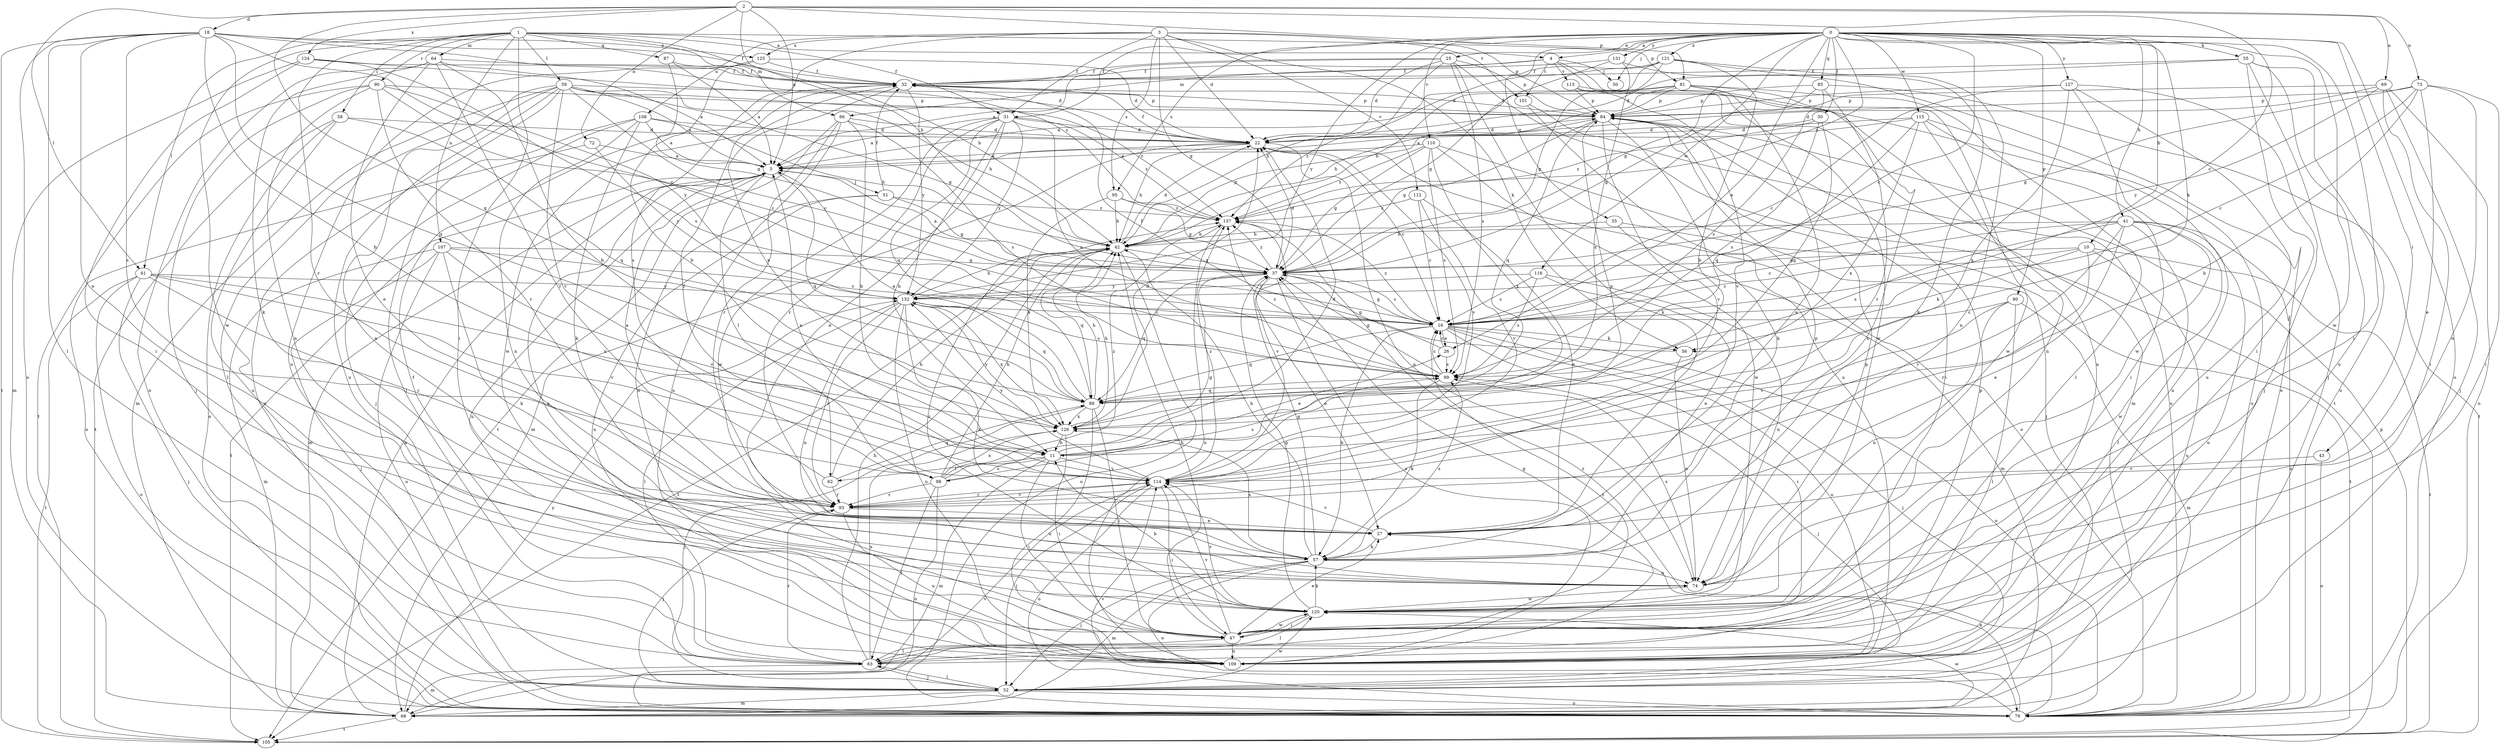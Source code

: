 strict digraph  {
0;
1;
2;
3;
4;
5;
10;
11;
16;
18;
22;
25;
26;
27;
30;
31;
32;
35;
37;
41;
42;
43;
47;
50;
51;
52;
55;
56;
57;
58;
59;
61;
62;
63;
64;
66;
68;
69;
72;
73;
74;
79;
80;
81;
84;
85;
87;
88;
90;
93;
95;
98;
99;
101;
105;
107;
108;
109;
110;
112;
113;
114;
115;
116;
120;
121;
124;
125;
126;
127;
131;
132;
137;
0 -> 4  [label=a];
0 -> 10  [label=b];
0 -> 16  [label=c];
0 -> 25  [label=e];
0 -> 26  [label=e];
0 -> 30  [label=f];
0 -> 31  [label=f];
0 -> 35  [label=g];
0 -> 37  [label=g];
0 -> 41  [label=h];
0 -> 43  [label=i];
0 -> 47  [label=i];
0 -> 50  [label=j];
0 -> 55  [label=k];
0 -> 56  [label=k];
0 -> 79  [label=o];
0 -> 80  [label=p];
0 -> 85  [label=q];
0 -> 95  [label=s];
0 -> 110  [label=v];
0 -> 115  [label=w];
0 -> 116  [label=w];
0 -> 120  [label=w];
0 -> 121  [label=x];
0 -> 127  [label=y];
0 -> 131  [label=y];
0 -> 132  [label=y];
0 -> 137  [label=z];
1 -> 4  [label=a];
1 -> 31  [label=f];
1 -> 42  [label=h];
1 -> 47  [label=i];
1 -> 58  [label=l];
1 -> 59  [label=l];
1 -> 61  [label=l];
1 -> 64  [label=m];
1 -> 66  [label=m];
1 -> 81  [label=p];
1 -> 87  [label=q];
1 -> 90  [label=r];
1 -> 93  [label=r];
1 -> 107  [label=u];
1 -> 120  [label=w];
2 -> 5  [label=a];
2 -> 16  [label=c];
2 -> 18  [label=d];
2 -> 42  [label=h];
2 -> 61  [label=l];
2 -> 69  [label=n];
2 -> 72  [label=n];
2 -> 73  [label=n];
2 -> 81  [label=p];
2 -> 88  [label=q];
2 -> 124  [label=x];
3 -> 22  [label=d];
3 -> 31  [label=f];
3 -> 37  [label=g];
3 -> 56  [label=k];
3 -> 84  [label=p];
3 -> 95  [label=s];
3 -> 98  [label=s];
3 -> 101  [label=t];
3 -> 108  [label=u];
3 -> 112  [label=v];
3 -> 125  [label=x];
4 -> 32  [label=f];
4 -> 50  [label=j];
4 -> 66  [label=m];
4 -> 101  [label=t];
4 -> 109  [label=u];
4 -> 113  [label=v];
4 -> 120  [label=w];
5 -> 51  [label=j];
5 -> 62  [label=l];
5 -> 68  [label=m];
5 -> 88  [label=q];
5 -> 105  [label=t];
5 -> 109  [label=u];
10 -> 16  [label=c];
10 -> 37  [label=g];
10 -> 56  [label=k];
10 -> 93  [label=r];
10 -> 105  [label=t];
10 -> 109  [label=u];
11 -> 22  [label=d];
11 -> 26  [label=e];
11 -> 47  [label=i];
11 -> 62  [label=l];
11 -> 68  [label=m];
11 -> 84  [label=p];
11 -> 98  [label=s];
11 -> 114  [label=v];
16 -> 26  [label=e];
16 -> 37  [label=g];
16 -> 47  [label=i];
16 -> 52  [label=j];
16 -> 56  [label=k];
16 -> 57  [label=k];
16 -> 79  [label=o];
16 -> 88  [label=q];
16 -> 109  [label=u];
16 -> 137  [label=z];
18 -> 11  [label=b];
18 -> 16  [label=c];
18 -> 27  [label=e];
18 -> 32  [label=f];
18 -> 63  [label=l];
18 -> 79  [label=o];
18 -> 98  [label=s];
18 -> 105  [label=t];
18 -> 125  [label=x];
18 -> 126  [label=x];
18 -> 137  [label=z];
22 -> 5  [label=a];
22 -> 16  [label=c];
22 -> 32  [label=f];
22 -> 42  [label=h];
22 -> 68  [label=m];
22 -> 74  [label=n];
22 -> 79  [label=o];
22 -> 114  [label=v];
25 -> 5  [label=a];
25 -> 22  [label=d];
25 -> 32  [label=f];
25 -> 42  [label=h];
25 -> 57  [label=k];
25 -> 84  [label=p];
25 -> 99  [label=s];
25 -> 105  [label=t];
26 -> 16  [label=c];
26 -> 37  [label=g];
26 -> 99  [label=s];
27 -> 57  [label=k];
27 -> 114  [label=v];
30 -> 22  [label=d];
30 -> 88  [label=q];
30 -> 99  [label=s];
30 -> 137  [label=z];
31 -> 5  [label=a];
31 -> 11  [label=b];
31 -> 22  [label=d];
31 -> 27  [label=e];
31 -> 88  [label=q];
31 -> 93  [label=r];
31 -> 99  [label=s];
31 -> 120  [label=w];
31 -> 132  [label=y];
31 -> 137  [label=z];
32 -> 84  [label=p];
32 -> 120  [label=w];
32 -> 126  [label=x];
32 -> 132  [label=y];
35 -> 42  [label=h];
35 -> 68  [label=m];
35 -> 105  [label=t];
37 -> 5  [label=a];
37 -> 16  [label=c];
37 -> 22  [label=d];
37 -> 27  [label=e];
37 -> 88  [label=q];
37 -> 109  [label=u];
37 -> 132  [label=y];
37 -> 137  [label=z];
41 -> 16  [label=c];
41 -> 27  [label=e];
41 -> 42  [label=h];
41 -> 63  [label=l];
41 -> 79  [label=o];
41 -> 93  [label=r];
41 -> 99  [label=s];
41 -> 109  [label=u];
41 -> 120  [label=w];
42 -> 22  [label=d];
42 -> 37  [label=g];
42 -> 79  [label=o];
42 -> 84  [label=p];
42 -> 88  [label=q];
42 -> 105  [label=t];
43 -> 79  [label=o];
43 -> 114  [label=v];
47 -> 5  [label=a];
47 -> 27  [label=e];
47 -> 42  [label=h];
47 -> 63  [label=l];
47 -> 109  [label=u];
47 -> 114  [label=v];
47 -> 120  [label=w];
51 -> 32  [label=f];
51 -> 37  [label=g];
51 -> 74  [label=n];
51 -> 109  [label=u];
51 -> 137  [label=z];
52 -> 63  [label=l];
52 -> 68  [label=m];
52 -> 79  [label=o];
52 -> 120  [label=w];
55 -> 22  [label=d];
55 -> 32  [label=f];
55 -> 47  [label=i];
55 -> 52  [label=j];
55 -> 79  [label=o];
55 -> 109  [label=u];
56 -> 32  [label=f];
56 -> 74  [label=n];
57 -> 37  [label=g];
57 -> 42  [label=h];
57 -> 52  [label=j];
57 -> 68  [label=m];
57 -> 74  [label=n];
57 -> 79  [label=o];
57 -> 84  [label=p];
57 -> 99  [label=s];
57 -> 126  [label=x];
58 -> 22  [label=d];
58 -> 79  [label=o];
58 -> 88  [label=q];
58 -> 105  [label=t];
58 -> 109  [label=u];
59 -> 5  [label=a];
59 -> 16  [label=c];
59 -> 37  [label=g];
59 -> 42  [label=h];
59 -> 63  [label=l];
59 -> 68  [label=m];
59 -> 74  [label=n];
59 -> 79  [label=o];
59 -> 84  [label=p];
59 -> 109  [label=u];
59 -> 114  [label=v];
59 -> 137  [label=z];
61 -> 52  [label=j];
61 -> 79  [label=o];
61 -> 93  [label=r];
61 -> 105  [label=t];
61 -> 114  [label=v];
61 -> 126  [label=x];
61 -> 132  [label=y];
62 -> 5  [label=a];
62 -> 42  [label=h];
62 -> 88  [label=q];
62 -> 93  [label=r];
63 -> 16  [label=c];
63 -> 32  [label=f];
63 -> 42  [label=h];
63 -> 52  [label=j];
63 -> 68  [label=m];
63 -> 84  [label=p];
63 -> 93  [label=r];
63 -> 126  [label=x];
64 -> 5  [label=a];
64 -> 11  [label=b];
64 -> 27  [label=e];
64 -> 32  [label=f];
64 -> 57  [label=k];
64 -> 79  [label=o];
64 -> 93  [label=r];
66 -> 11  [label=b];
66 -> 22  [label=d];
66 -> 93  [label=r];
66 -> 99  [label=s];
66 -> 105  [label=t];
66 -> 109  [label=u];
68 -> 5  [label=a];
68 -> 105  [label=t];
68 -> 114  [label=v];
68 -> 120  [label=w];
68 -> 132  [label=y];
69 -> 22  [label=d];
69 -> 47  [label=i];
69 -> 52  [label=j];
69 -> 79  [label=o];
69 -> 84  [label=p];
69 -> 132  [label=y];
72 -> 5  [label=a];
72 -> 79  [label=o];
72 -> 132  [label=y];
73 -> 11  [label=b];
73 -> 16  [label=c];
73 -> 27  [label=e];
73 -> 37  [label=g];
73 -> 47  [label=i];
73 -> 74  [label=n];
73 -> 84  [label=p];
74 -> 99  [label=s];
74 -> 120  [label=w];
79 -> 27  [label=e];
79 -> 114  [label=v];
79 -> 137  [label=z];
80 -> 16  [label=c];
80 -> 63  [label=l];
80 -> 68  [label=m];
80 -> 74  [label=n];
80 -> 114  [label=v];
81 -> 5  [label=a];
81 -> 27  [label=e];
81 -> 42  [label=h];
81 -> 63  [label=l];
81 -> 74  [label=n];
81 -> 84  [label=p];
81 -> 120  [label=w];
81 -> 137  [label=z];
84 -> 22  [label=d];
84 -> 32  [label=f];
84 -> 37  [label=g];
84 -> 47  [label=i];
84 -> 57  [label=k];
84 -> 88  [label=q];
84 -> 114  [label=v];
85 -> 37  [label=g];
85 -> 84  [label=p];
85 -> 93  [label=r];
85 -> 99  [label=s];
85 -> 105  [label=t];
87 -> 5  [label=a];
87 -> 32  [label=f];
87 -> 37  [label=g];
88 -> 5  [label=a];
88 -> 42  [label=h];
88 -> 47  [label=i];
88 -> 52  [label=j];
88 -> 109  [label=u];
88 -> 126  [label=x];
90 -> 16  [label=c];
90 -> 52  [label=j];
90 -> 74  [label=n];
90 -> 84  [label=p];
90 -> 93  [label=r];
90 -> 105  [label=t];
90 -> 132  [label=y];
93 -> 27  [label=e];
93 -> 52  [label=j];
93 -> 109  [label=u];
93 -> 114  [label=v];
95 -> 37  [label=g];
95 -> 42  [label=h];
95 -> 126  [label=x];
95 -> 137  [label=z];
98 -> 32  [label=f];
98 -> 37  [label=g];
98 -> 42  [label=h];
98 -> 63  [label=l];
98 -> 79  [label=o];
98 -> 93  [label=r];
98 -> 99  [label=s];
98 -> 126  [label=x];
98 -> 137  [label=z];
99 -> 16  [label=c];
99 -> 37  [label=g];
99 -> 52  [label=j];
99 -> 57  [label=k];
99 -> 88  [label=q];
99 -> 137  [label=z];
101 -> 79  [label=o];
101 -> 109  [label=u];
105 -> 84  [label=p];
107 -> 16  [label=c];
107 -> 37  [label=g];
107 -> 52  [label=j];
107 -> 57  [label=k];
107 -> 68  [label=m];
107 -> 79  [label=o];
107 -> 114  [label=v];
108 -> 5  [label=a];
108 -> 22  [label=d];
108 -> 42  [label=h];
108 -> 52  [label=j];
108 -> 57  [label=k];
108 -> 63  [label=l];
108 -> 74  [label=n];
109 -> 37  [label=g];
110 -> 5  [label=a];
110 -> 37  [label=g];
110 -> 52  [label=j];
110 -> 99  [label=s];
110 -> 120  [label=w];
110 -> 126  [label=x];
110 -> 137  [label=z];
112 -> 16  [label=c];
112 -> 27  [label=e];
112 -> 114  [label=v];
112 -> 137  [label=z];
113 -> 68  [label=m];
113 -> 79  [label=o];
113 -> 84  [label=p];
113 -> 114  [label=v];
114 -> 5  [label=a];
114 -> 47  [label=i];
114 -> 52  [label=j];
114 -> 79  [label=o];
114 -> 93  [label=r];
114 -> 132  [label=y];
114 -> 137  [label=z];
115 -> 5  [label=a];
115 -> 22  [label=d];
115 -> 47  [label=i];
115 -> 74  [label=n];
115 -> 88  [label=q];
115 -> 109  [label=u];
115 -> 126  [label=x];
116 -> 16  [label=c];
116 -> 27  [label=e];
116 -> 74  [label=n];
116 -> 99  [label=s];
116 -> 132  [label=y];
120 -> 11  [label=b];
120 -> 37  [label=g];
120 -> 47  [label=i];
120 -> 57  [label=k];
120 -> 63  [label=l];
120 -> 84  [label=p];
120 -> 114  [label=v];
120 -> 137  [label=z];
121 -> 11  [label=b];
121 -> 22  [label=d];
121 -> 32  [label=f];
121 -> 37  [label=g];
121 -> 42  [label=h];
121 -> 57  [label=k];
121 -> 74  [label=n];
124 -> 22  [label=d];
124 -> 32  [label=f];
124 -> 47  [label=i];
124 -> 68  [label=m];
124 -> 99  [label=s];
125 -> 11  [label=b];
125 -> 22  [label=d];
125 -> 32  [label=f];
125 -> 109  [label=u];
126 -> 11  [label=b];
126 -> 22  [label=d];
126 -> 42  [label=h];
126 -> 47  [label=i];
126 -> 132  [label=y];
127 -> 16  [label=c];
127 -> 52  [label=j];
127 -> 84  [label=p];
127 -> 109  [label=u];
127 -> 120  [label=w];
127 -> 126  [label=x];
131 -> 32  [label=f];
131 -> 37  [label=g];
131 -> 79  [label=o];
131 -> 126  [label=x];
132 -> 16  [label=c];
132 -> 42  [label=h];
132 -> 57  [label=k];
132 -> 63  [label=l];
132 -> 74  [label=n];
132 -> 88  [label=q];
132 -> 93  [label=r];
132 -> 99  [label=s];
132 -> 109  [label=u];
132 -> 126  [label=x];
137 -> 42  [label=h];
137 -> 109  [label=u];
137 -> 114  [label=v];
}
